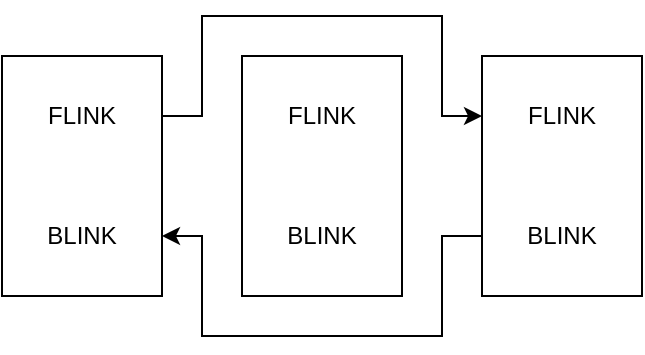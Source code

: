 <mxfile version="12.4.3" type="device" pages="1"><diagram id="NnUnYgEEcWj7BcXvfmsw" name="Page-1"><mxGraphModel dx="866" dy="490" grid="1" gridSize="10" guides="1" tooltips="1" connect="1" arrows="1" fold="1" page="1" pageScale="1" pageWidth="850" pageHeight="1100" math="0" shadow="0"><root><mxCell id="0"/><mxCell id="1" parent="0"/><mxCell id="LlQlQFRaXEDvb1NUixfH-5" style="edgeStyle=orthogonalEdgeStyle;rounded=0;orthogonalLoop=1;jettySize=auto;html=1;exitX=1;exitY=0.25;exitDx=0;exitDy=0;entryX=0;entryY=0.25;entryDx=0;entryDy=0;" edge="1" parent="1" source="LlQlQFRaXEDvb1NUixfH-1" target="LlQlQFRaXEDvb1NUixfH-3"><mxGeometry relative="1" as="geometry"><mxPoint x="460" y="80" as="targetPoint"/><Array as="points"><mxPoint x="340" y="150"/><mxPoint x="340" y="100"/><mxPoint x="460" y="100"/><mxPoint x="460" y="150"/></Array></mxGeometry></mxCell><mxCell id="LlQlQFRaXEDvb1NUixfH-6" style="edgeStyle=orthogonalEdgeStyle;rounded=0;orthogonalLoop=1;jettySize=auto;html=1;exitX=1;exitY=0.25;exitDx=0;exitDy=0;entryX=0;entryY=0.25;entryDx=0;entryDy=0;startArrow=classic;startFill=1;endArrow=none;endFill=0;" edge="1" parent="1"><mxGeometry relative="1" as="geometry"><mxPoint x="480" y="210" as="targetPoint"/><mxPoint x="320" y="210" as="sourcePoint"/><Array as="points"><mxPoint x="340" y="210"/><mxPoint x="340" y="260"/><mxPoint x="460" y="260"/><mxPoint x="460" y="210"/></Array></mxGeometry></mxCell><mxCell id="LlQlQFRaXEDvb1NUixfH-13" value="" style="group" vertex="1" connectable="0" parent="1"><mxGeometry x="240" y="120" width="80" height="120" as="geometry"/></mxCell><mxCell id="LlQlQFRaXEDvb1NUixfH-1" value="" style="rounded=0;whiteSpace=wrap;html=1;" vertex="1" parent="LlQlQFRaXEDvb1NUixfH-13"><mxGeometry width="80" height="120" as="geometry"/></mxCell><mxCell id="LlQlQFRaXEDvb1NUixfH-7" value="FLINK" style="text;html=1;strokeColor=none;fillColor=none;align=center;verticalAlign=middle;whiteSpace=wrap;rounded=0;" vertex="1" parent="LlQlQFRaXEDvb1NUixfH-13"><mxGeometry x="20" y="20" width="40" height="20" as="geometry"/></mxCell><mxCell id="LlQlQFRaXEDvb1NUixfH-9" value="BLINK" style="text;html=1;strokeColor=none;fillColor=none;align=center;verticalAlign=middle;whiteSpace=wrap;rounded=0;" vertex="1" parent="LlQlQFRaXEDvb1NUixfH-13"><mxGeometry x="20" y="80" width="40" height="20" as="geometry"/></mxCell><mxCell id="LlQlQFRaXEDvb1NUixfH-14" value="" style="group" vertex="1" connectable="0" parent="1"><mxGeometry x="480" y="120" width="80" height="120" as="geometry"/></mxCell><mxCell id="LlQlQFRaXEDvb1NUixfH-3" value="" style="rounded=0;whiteSpace=wrap;html=1;" vertex="1" parent="LlQlQFRaXEDvb1NUixfH-14"><mxGeometry width="80" height="120" as="geometry"/></mxCell><mxCell id="LlQlQFRaXEDvb1NUixfH-8" value="FLINK" style="text;html=1;strokeColor=none;fillColor=none;align=center;verticalAlign=middle;whiteSpace=wrap;rounded=0;" vertex="1" parent="LlQlQFRaXEDvb1NUixfH-14"><mxGeometry x="20" y="20" width="40" height="20" as="geometry"/></mxCell><mxCell id="LlQlQFRaXEDvb1NUixfH-10" value="BLINK" style="text;html=1;strokeColor=none;fillColor=none;align=center;verticalAlign=middle;whiteSpace=wrap;rounded=0;" vertex="1" parent="LlQlQFRaXEDvb1NUixfH-14"><mxGeometry x="20" y="80" width="40" height="20" as="geometry"/></mxCell><mxCell id="LlQlQFRaXEDvb1NUixfH-15" value="" style="group" vertex="1" connectable="0" parent="1"><mxGeometry x="360" y="120" width="80" height="120" as="geometry"/></mxCell><mxCell id="LlQlQFRaXEDvb1NUixfH-2" value="" style="rounded=0;whiteSpace=wrap;html=1;" vertex="1" parent="LlQlQFRaXEDvb1NUixfH-15"><mxGeometry width="80" height="120" as="geometry"/></mxCell><mxCell id="LlQlQFRaXEDvb1NUixfH-11" value="FLINK" style="text;html=1;strokeColor=none;fillColor=none;align=center;verticalAlign=middle;whiteSpace=wrap;rounded=0;" vertex="1" parent="LlQlQFRaXEDvb1NUixfH-15"><mxGeometry x="20" y="20" width="40" height="20" as="geometry"/></mxCell><mxCell id="LlQlQFRaXEDvb1NUixfH-12" value="BLINK" style="text;html=1;strokeColor=none;fillColor=none;align=center;verticalAlign=middle;whiteSpace=wrap;rounded=0;" vertex="1" parent="LlQlQFRaXEDvb1NUixfH-15"><mxGeometry x="20" y="80" width="40" height="20" as="geometry"/></mxCell></root></mxGraphModel></diagram></mxfile>